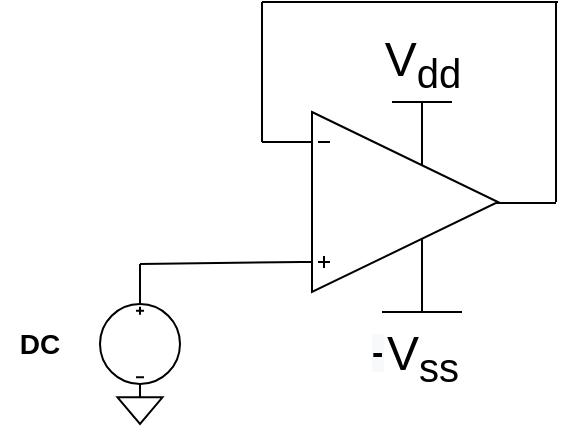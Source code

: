 <mxfile version="14.4.2" type="device"><diagram name="Page-1" id="7e0a89b8-554c-2b80-1dc8-d5c74ca68de4"><mxGraphModel dx="868" dy="450" grid="1" gridSize="10" guides="1" tooltips="1" connect="1" arrows="1" fold="1" page="1" pageScale="1" pageWidth="1100" pageHeight="850" background="#ffffff" math="0" shadow="0"><root><mxCell id="0"/><mxCell id="1" parent="0"/><mxCell id="p82cF0BO60dyyyLGFtA5-1" value="" style="pointerEvents=1;verticalLabelPosition=bottom;shadow=0;dashed=0;align=center;html=1;verticalAlign=top;shape=mxgraph.electrical.signal_sources.dc_source_3;" vertex="1" parent="1"><mxGeometry x="479" y="251" width="40" height="40" as="geometry"/></mxCell><mxCell id="p82cF0BO60dyyyLGFtA5-2" value="" style="verticalLabelPosition=bottom;shadow=0;dashed=0;align=center;html=1;verticalAlign=top;shape=mxgraph.electrical.abstract.operational_amp_1;direction=east;" vertex="1" parent="1"><mxGeometry x="580" y="155" width="98" height="90" as="geometry"/></mxCell><mxCell id="p82cF0BO60dyyyLGFtA5-4" value="" style="endArrow=none;html=1;" edge="1" parent="1"><mxGeometry width="50" height="50" relative="1" as="geometry"><mxPoint x="499" y="251" as="sourcePoint"/><mxPoint x="499" y="231" as="targetPoint"/></mxGeometry></mxCell><mxCell id="p82cF0BO60dyyyLGFtA5-5" value="" style="endArrow=none;html=1;entryX=0.95;entryY=0.6;entryDx=0;entryDy=0;entryPerimeter=0;" edge="1" parent="1"><mxGeometry width="50" height="50" relative="1" as="geometry"><mxPoint x="499" y="231" as="sourcePoint"/><mxPoint x="580" y="230" as="targetPoint"/></mxGeometry></mxCell><mxCell id="p82cF0BO60dyyyLGFtA5-6" value="" style="pointerEvents=1;verticalLabelPosition=bottom;shadow=0;dashed=0;align=center;html=1;verticalAlign=top;shape=mxgraph.electrical.signal_sources.signal_ground;" vertex="1" parent="1"><mxGeometry x="487.75" y="291" width="22.5" height="20" as="geometry"/></mxCell><mxCell id="p82cF0BO60dyyyLGFtA5-7" value="V&lt;sub&gt;dd&lt;/sub&gt;" style="verticalLabelPosition=top;verticalAlign=bottom;shape=mxgraph.electrical.signal_sources.vdd;shadow=0;dashed=0;align=center;strokeWidth=1;fontSize=24;html=1;flipV=1;" vertex="1" parent="1"><mxGeometry x="625" y="150" width="30" height="20" as="geometry"/></mxCell><mxCell id="p82cF0BO60dyyyLGFtA5-8" value="V&lt;sub&gt;ss&lt;/sub&gt;" style="pointerEvents=1;verticalLabelPosition=bottom;shadow=0;dashed=0;align=center;html=1;verticalAlign=top;shape=mxgraph.electrical.signal_sources.vss2;fontSize=24;flipV=1;" vertex="1" parent="1"><mxGeometry x="620" y="235" width="40" height="20" as="geometry"/></mxCell><mxCell id="p82cF0BO60dyyyLGFtA5-9" value="&lt;span style=&quot;font-size: 14px&quot;&gt;&lt;b&gt;DC&lt;/b&gt;&lt;/span&gt;" style="text;html=1;strokeColor=none;fillColor=none;align=center;verticalAlign=middle;whiteSpace=wrap;rounded=0;" vertex="1" parent="1"><mxGeometry x="429" y="261" width="40" height="20" as="geometry"/></mxCell><mxCell id="p82cF0BO60dyyyLGFtA5-10" value="" style="endArrow=none;html=1;" edge="1" parent="1"><mxGeometry width="50" height="50" relative="1" as="geometry"><mxPoint x="677" y="200.5" as="sourcePoint"/><mxPoint x="707" y="200.5" as="targetPoint"/></mxGeometry></mxCell><mxCell id="p82cF0BO60dyyyLGFtA5-12" value="" style="endArrow=none;html=1;" edge="1" parent="1"><mxGeometry width="50" height="50" relative="1" as="geometry"><mxPoint x="707" y="200" as="sourcePoint"/><mxPoint x="707" y="100" as="targetPoint"/></mxGeometry></mxCell><mxCell id="p82cF0BO60dyyyLGFtA5-13" value="" style="endArrow=none;html=1;" edge="1" parent="1"><mxGeometry width="50" height="50" relative="1" as="geometry"><mxPoint x="560" y="100" as="sourcePoint"/><mxPoint x="708" y="100" as="targetPoint"/></mxGeometry></mxCell><mxCell id="p82cF0BO60dyyyLGFtA5-14" value="" style="endArrow=none;html=1;" edge="1" parent="1"><mxGeometry width="50" height="50" relative="1" as="geometry"><mxPoint x="560" y="170" as="sourcePoint"/><mxPoint x="560" y="100" as="targetPoint"/></mxGeometry></mxCell><mxCell id="p82cF0BO60dyyyLGFtA5-15" value="" style="endArrow=none;html=1;" edge="1" parent="1"><mxGeometry width="50" height="50" relative="1" as="geometry"><mxPoint x="560" y="170" as="sourcePoint"/><mxPoint x="580" y="170" as="targetPoint"/></mxGeometry></mxCell><mxCell id="p82cF0BO60dyyyLGFtA5-16" value="&lt;span style=&quot;color: rgb(0, 0, 0); font-family: helvetica; font-size: 17px; font-style: normal; font-weight: 700; letter-spacing: normal; text-align: center; text-indent: 0px; text-transform: none; word-spacing: 0px; background-color: rgb(248, 249, 250); display: inline; float: none;&quot;&gt;-&lt;/span&gt;" style="text;whiteSpace=wrap;html=1;" vertex="1" parent="1"><mxGeometry x="613" y="259" width="30" height="30" as="geometry"/></mxCell></root></mxGraphModel></diagram></mxfile>